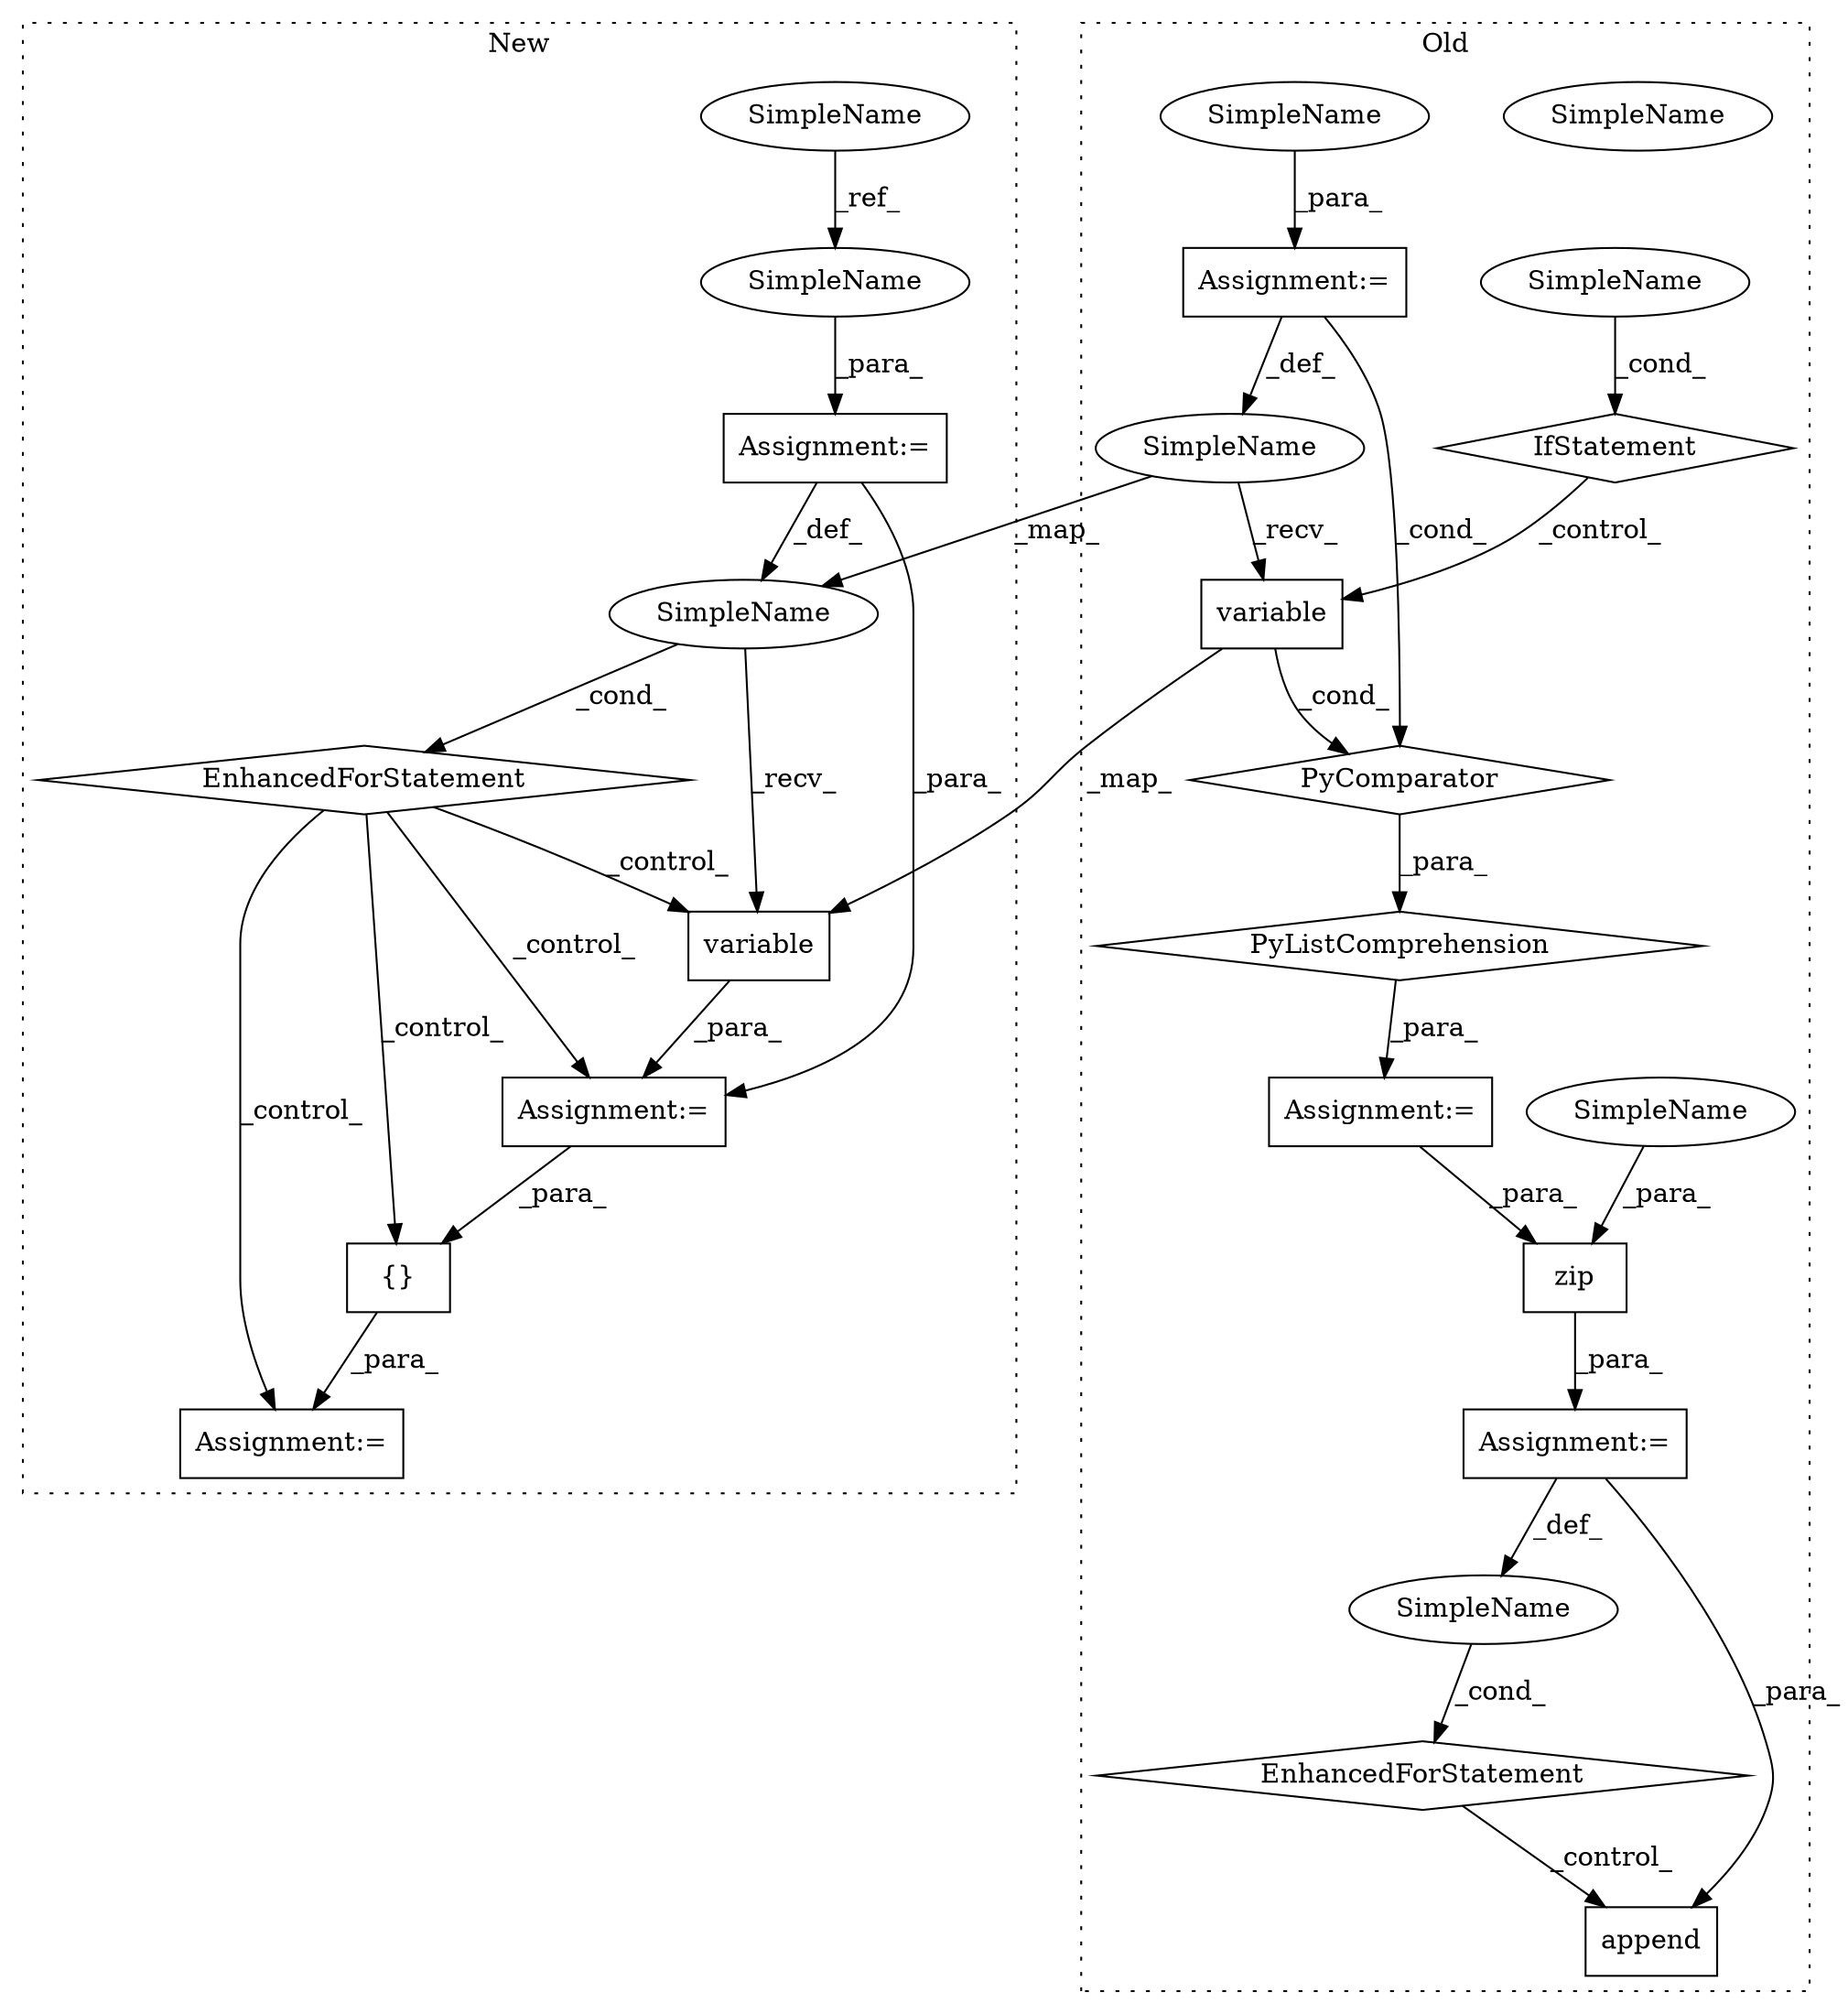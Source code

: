digraph G {
subgraph cluster0 {
1 [label="zip" a="32" s="5724,5747" l="4,1" shape="box"];
4 [label="Assignment:=" a="7" s="5645,5748" l="67,2" shape="box"];
5 [label="EnhancedForStatement" a="70" s="5645,5748" l="67,2" shape="diamond"];
7 [label="Assignment:=" a="7" s="5585" l="28" shape="box"];
10 [label="SimpleName" a="42" s="5588" l="1" shape="ellipse"];
13 [label="variable" a="32" s="5511,5523" l="9,1" shape="box"];
14 [label="SimpleName" a="42" s="5720" l="1" shape="ellipse"];
15 [label="append" a="32" s="5765,5802" l="7,1" shape="box"];
16 [label="IfStatement" a="25" s="5585" l="28" shape="diamond"];
17 [label="SimpleName" a="42" s="5608" l="5" shape="ellipse"];
18 [label="PyListComprehension" a="109" s="5509" l="112" shape="diamond"];
19 [label="PyComparator" a="113" s="5585" l="28" shape="diamond"];
21 [label="Assignment:=" a="7" s="5497" l="12" shape="box"];
23 [label="SimpleName" a="42" s="5608" l="5" shape="ellipse"];
24 [label="SimpleName" a="42" s="5735" l="12" shape="ellipse"];
25 [label="SimpleName" a="42" s="5592" l="12" shape="ellipse"];
label = "Old";
style="dotted";
}
subgraph cluster1 {
2 [label="EnhancedForStatement" a="70" s="6331,6407" l="53,2" shape="diamond"];
3 [label="Assignment:=" a="7" s="6331,6407" l="53,2" shape="box"];
6 [label="Assignment:=" a="7" s="6537" l="2" shape="box"];
8 [label="{}" a="4" s="6548,6550" l="1,1" shape="box"];
9 [label="SimpleName" a="42" s="6391" l="1" shape="ellipse"];
11 [label="SimpleName" a="42" s="6160" l="12" shape="ellipse"];
12 [label="variable" a="32" s="6421,6433" l="9,1" shape="box"];
20 [label="Assignment:=" a="7" s="6483" l="1" shape="box"];
22 [label="SimpleName" a="42" s="6395" l="12" shape="ellipse"];
label = "New";
style="dotted";
}
1 -> 4 [label="_para_"];
2 -> 6 [label="_control_"];
2 -> 8 [label="_control_"];
2 -> 12 [label="_control_"];
2 -> 20 [label="_control_"];
3 -> 9 [label="_def_"];
3 -> 20 [label="_para_"];
4 -> 14 [label="_def_"];
4 -> 15 [label="_para_"];
5 -> 15 [label="_control_"];
7 -> 10 [label="_def_"];
7 -> 19 [label="_cond_"];
8 -> 6 [label="_para_"];
9 -> 2 [label="_cond_"];
9 -> 12 [label="_recv_"];
10 -> 13 [label="_recv_"];
10 -> 9 [label="_map_"];
11 -> 22 [label="_ref_"];
12 -> 20 [label="_para_"];
13 -> 19 [label="_cond_"];
13 -> 12 [label="_map_"];
14 -> 5 [label="_cond_"];
16 -> 13 [label="_control_"];
18 -> 21 [label="_para_"];
19 -> 18 [label="_para_"];
20 -> 8 [label="_para_"];
21 -> 1 [label="_para_"];
22 -> 3 [label="_para_"];
23 -> 16 [label="_cond_"];
24 -> 1 [label="_para_"];
25 -> 7 [label="_para_"];
}